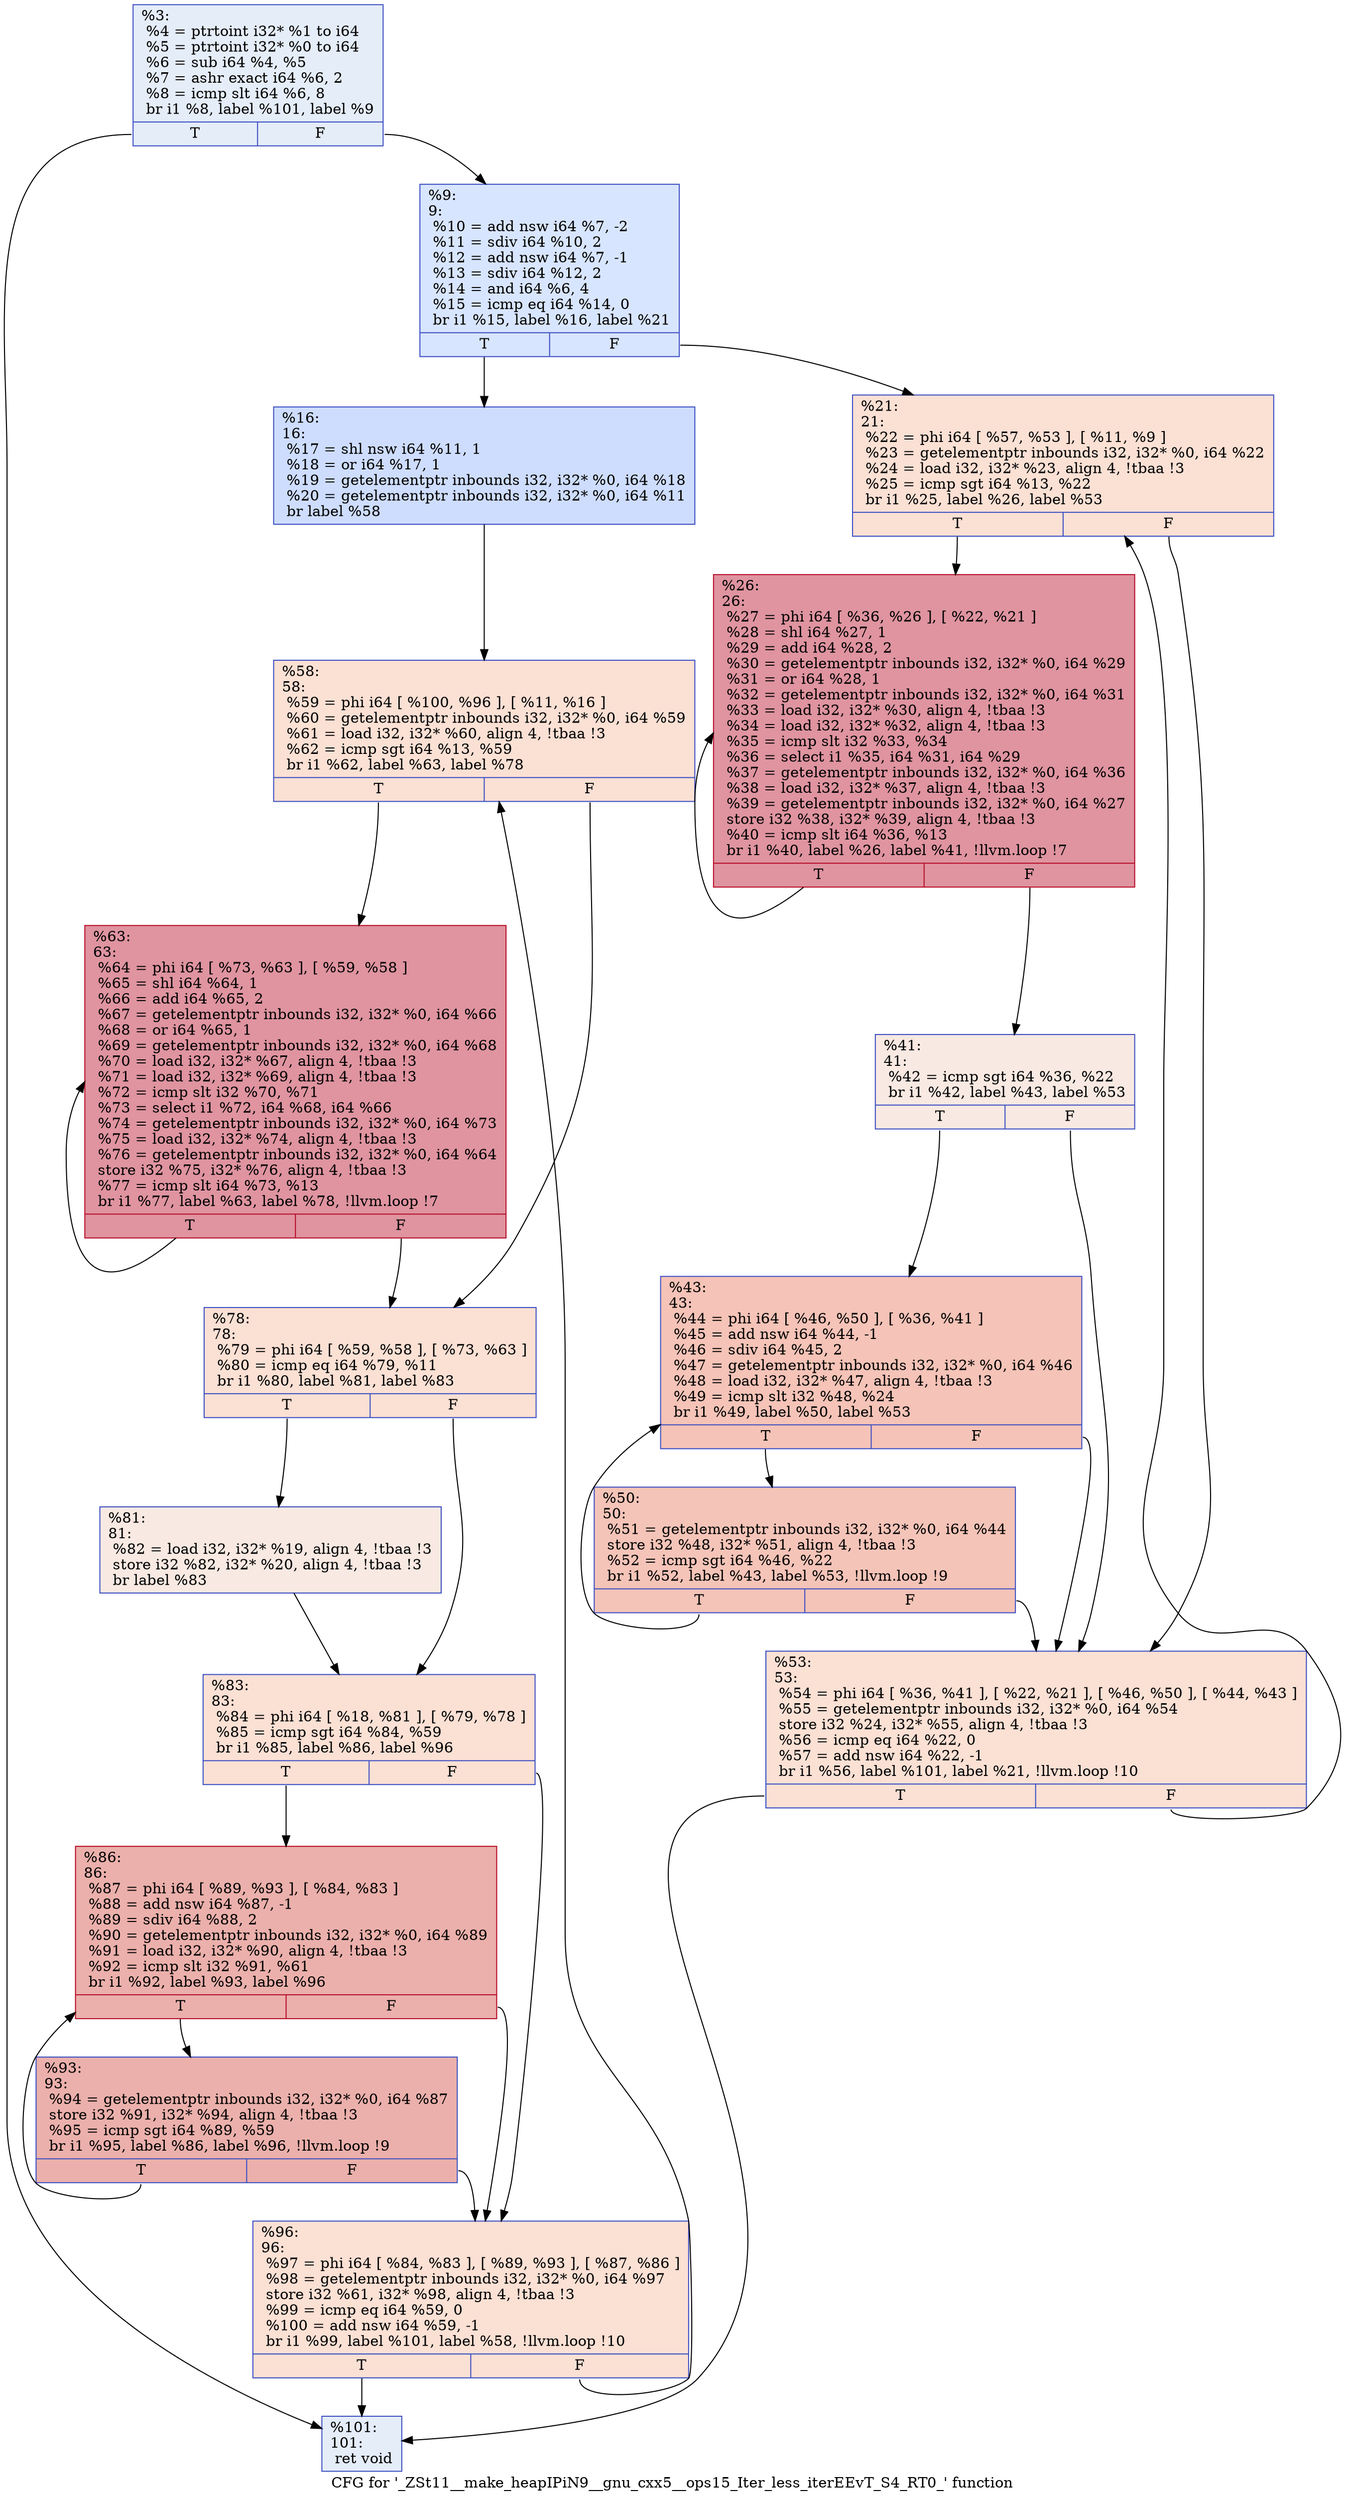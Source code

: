 digraph "CFG for '_ZSt11__make_heapIPiN9__gnu_cxx5__ops15_Iter_less_iterEEvT_S4_RT0_' function" {
	label="CFG for '_ZSt11__make_heapIPiN9__gnu_cxx5__ops15_Iter_less_iterEEvT_S4_RT0_' function";

	Node0x5614ed103a00 [shape=record,color="#3d50c3ff", style=filled, fillcolor="#c5d6f270",label="{%3:\l  %4 = ptrtoint i32* %1 to i64\l  %5 = ptrtoint i32* %0 to i64\l  %6 = sub i64 %4, %5\l  %7 = ashr exact i64 %6, 2\l  %8 = icmp slt i64 %6, 8\l  br i1 %8, label %101, label %9\l|{<s0>T|<s1>F}}"];
	Node0x5614ed103a00:s0 -> Node0x5614ed103a50;
	Node0x5614ed103a00:s1 -> Node0x5614ed10f570;
	Node0x5614ed10f570 [shape=record,color="#3d50c3ff", style=filled, fillcolor="#a7c5fe70",label="{%9:\l9:                                                \l  %10 = add nsw i64 %7, -2\l  %11 = sdiv i64 %10, 2\l  %12 = add nsw i64 %7, -1\l  %13 = sdiv i64 %12, 2\l  %14 = and i64 %6, 4\l  %15 = icmp eq i64 %14, 0\l  br i1 %15, label %16, label %21\l|{<s0>T|<s1>F}}"];
	Node0x5614ed10f570:s0 -> Node0x5614ed10f9d0;
	Node0x5614ed10f570:s1 -> Node0x5614ed10fa20;
	Node0x5614ed10f9d0 [shape=record,color="#3d50c3ff", style=filled, fillcolor="#8fb1fe70",label="{%16:\l16:                                               \l  %17 = shl nsw i64 %11, 1\l  %18 = or i64 %17, 1\l  %19 = getelementptr inbounds i32, i32* %0, i64 %18\l  %20 = getelementptr inbounds i32, i32* %0, i64 %11\l  br label %58\l}"];
	Node0x5614ed10f9d0 -> Node0x5614ed10fcf0;
	Node0x5614ed10fa20 [shape=record,color="#3d50c3ff", style=filled, fillcolor="#f7b99e70",label="{%21:\l21:                                               \l  %22 = phi i64 [ %57, %53 ], [ %11, %9 ]\l  %23 = getelementptr inbounds i32, i32* %0, i64 %22\l  %24 = load i32, i32* %23, align 4, !tbaa !3\l  %25 = icmp sgt i64 %13, %22\l  br i1 %25, label %26, label %53\l|{<s0>T|<s1>F}}"];
	Node0x5614ed10fa20:s0 -> Node0x5614ed110050;
	Node0x5614ed10fa20:s1 -> Node0x5614ed10fdb0;
	Node0x5614ed110050 [shape=record,color="#b70d28ff", style=filled, fillcolor="#b70d2870",label="{%26:\l26:                                               \l  %27 = phi i64 [ %36, %26 ], [ %22, %21 ]\l  %28 = shl i64 %27, 1\l  %29 = add i64 %28, 2\l  %30 = getelementptr inbounds i32, i32* %0, i64 %29\l  %31 = or i64 %28, 1\l  %32 = getelementptr inbounds i32, i32* %0, i64 %31\l  %33 = load i32, i32* %30, align 4, !tbaa !3\l  %34 = load i32, i32* %32, align 4, !tbaa !3\l  %35 = icmp slt i32 %33, %34\l  %36 = select i1 %35, i64 %31, i64 %29\l  %37 = getelementptr inbounds i32, i32* %0, i64 %36\l  %38 = load i32, i32* %37, align 4, !tbaa !3\l  %39 = getelementptr inbounds i32, i32* %0, i64 %27\l  store i32 %38, i32* %39, align 4, !tbaa !3\l  %40 = icmp slt i64 %36, %13\l  br i1 %40, label %26, label %41, !llvm.loop !7\l|{<s0>T|<s1>F}}"];
	Node0x5614ed110050:s0 -> Node0x5614ed110050;
	Node0x5614ed110050:s1 -> Node0x5614ed110290;
	Node0x5614ed110290 [shape=record,color="#3d50c3ff", style=filled, fillcolor="#efcebd70",label="{%41:\l41:                                               \l  %42 = icmp sgt i64 %36, %22\l  br i1 %42, label %43, label %53\l|{<s0>T|<s1>F}}"];
	Node0x5614ed110290:s0 -> Node0x5614ed114580;
	Node0x5614ed110290:s1 -> Node0x5614ed10fdb0;
	Node0x5614ed114580 [shape=record,color="#3d50c3ff", style=filled, fillcolor="#e8765c70",label="{%43:\l43:                                               \l  %44 = phi i64 [ %46, %50 ], [ %36, %41 ]\l  %45 = add nsw i64 %44, -1\l  %46 = sdiv i64 %45, 2\l  %47 = getelementptr inbounds i32, i32* %0, i64 %46\l  %48 = load i32, i32* %47, align 4, !tbaa !3\l  %49 = icmp slt i32 %48, %24\l  br i1 %49, label %50, label %53\l|{<s0>T|<s1>F}}"];
	Node0x5614ed114580:s0 -> Node0x5614ed114680;
	Node0x5614ed114580:s1 -> Node0x5614ed10fdb0;
	Node0x5614ed114680 [shape=record,color="#3d50c3ff", style=filled, fillcolor="#e97a5f70",label="{%50:\l50:                                               \l  %51 = getelementptr inbounds i32, i32* %0, i64 %44\l  store i32 %48, i32* %51, align 4, !tbaa !3\l  %52 = icmp sgt i64 %46, %22\l  br i1 %52, label %43, label %53, !llvm.loop !9\l|{<s0>T|<s1>F}}"];
	Node0x5614ed114680:s0 -> Node0x5614ed114580;
	Node0x5614ed114680:s1 -> Node0x5614ed10fdb0;
	Node0x5614ed10fdb0 [shape=record,color="#3d50c3ff", style=filled, fillcolor="#f7b99e70",label="{%53:\l53:                                               \l  %54 = phi i64 [ %36, %41 ], [ %22, %21 ], [ %46, %50 ], [ %44, %43 ]\l  %55 = getelementptr inbounds i32, i32* %0, i64 %54\l  store i32 %24, i32* %55, align 4, !tbaa !3\l  %56 = icmp eq i64 %22, 0\l  %57 = add nsw i64 %22, -1\l  br i1 %56, label %101, label %21, !llvm.loop !10\l|{<s0>T|<s1>F}}"];
	Node0x5614ed10fdb0:s0 -> Node0x5614ed103a50;
	Node0x5614ed10fdb0:s1 -> Node0x5614ed10fa20;
	Node0x5614ed10fcf0 [shape=record,color="#3d50c3ff", style=filled, fillcolor="#f7b99e70",label="{%58:\l58:                                               \l  %59 = phi i64 [ %100, %96 ], [ %11, %16 ]\l  %60 = getelementptr inbounds i32, i32* %0, i64 %59\l  %61 = load i32, i32* %60, align 4, !tbaa !3\l  %62 = icmp sgt i64 %13, %59\l  br i1 %62, label %63, label %78\l|{<s0>T|<s1>F}}"];
	Node0x5614ed10fcf0:s0 -> Node0x5614ed115a90;
	Node0x5614ed10fcf0:s1 -> Node0x5614ed115ae0;
	Node0x5614ed115a90 [shape=record,color="#b70d28ff", style=filled, fillcolor="#b70d2870",label="{%63:\l63:                                               \l  %64 = phi i64 [ %73, %63 ], [ %59, %58 ]\l  %65 = shl i64 %64, 1\l  %66 = add i64 %65, 2\l  %67 = getelementptr inbounds i32, i32* %0, i64 %66\l  %68 = or i64 %65, 1\l  %69 = getelementptr inbounds i32, i32* %0, i64 %68\l  %70 = load i32, i32* %67, align 4, !tbaa !3\l  %71 = load i32, i32* %69, align 4, !tbaa !3\l  %72 = icmp slt i32 %70, %71\l  %73 = select i1 %72, i64 %68, i64 %66\l  %74 = getelementptr inbounds i32, i32* %0, i64 %73\l  %75 = load i32, i32* %74, align 4, !tbaa !3\l  %76 = getelementptr inbounds i32, i32* %0, i64 %64\l  store i32 %75, i32* %76, align 4, !tbaa !3\l  %77 = icmp slt i64 %73, %13\l  br i1 %77, label %63, label %78, !llvm.loop !7\l|{<s0>T|<s1>F}}"];
	Node0x5614ed115a90:s0 -> Node0x5614ed115a90;
	Node0x5614ed115a90:s1 -> Node0x5614ed115ae0;
	Node0x5614ed115ae0 [shape=record,color="#3d50c3ff", style=filled, fillcolor="#f7b99e70",label="{%78:\l78:                                               \l  %79 = phi i64 [ %59, %58 ], [ %73, %63 ]\l  %80 = icmp eq i64 %79, %11\l  br i1 %80, label %81, label %83\l|{<s0>T|<s1>F}}"];
	Node0x5614ed115ae0:s0 -> Node0x5614ed116660;
	Node0x5614ed115ae0:s1 -> Node0x5614ed1166b0;
	Node0x5614ed116660 [shape=record,color="#3d50c3ff", style=filled, fillcolor="#efcebd70",label="{%81:\l81:                                               \l  %82 = load i32, i32* %19, align 4, !tbaa !3\l  store i32 %82, i32* %20, align 4, !tbaa !3\l  br label %83\l}"];
	Node0x5614ed116660 -> Node0x5614ed1166b0;
	Node0x5614ed1166b0 [shape=record,color="#3d50c3ff", style=filled, fillcolor="#f7b99e70",label="{%83:\l83:                                               \l  %84 = phi i64 [ %18, %81 ], [ %79, %78 ]\l  %85 = icmp sgt i64 %84, %59\l  br i1 %85, label %86, label %96\l|{<s0>T|<s1>F}}"];
	Node0x5614ed1166b0:s0 -> Node0x5614ed116a60;
	Node0x5614ed1166b0:s1 -> Node0x5614ed1157f0;
	Node0x5614ed116a60 [shape=record,color="#b70d28ff", style=filled, fillcolor="#d24b4070",label="{%86:\l86:                                               \l  %87 = phi i64 [ %89, %93 ], [ %84, %83 ]\l  %88 = add nsw i64 %87, -1\l  %89 = sdiv i64 %88, 2\l  %90 = getelementptr inbounds i32, i32* %0, i64 %89\l  %91 = load i32, i32* %90, align 4, !tbaa !3\l  %92 = icmp slt i32 %91, %61\l  br i1 %92, label %93, label %96\l|{<s0>T|<s1>F}}"];
	Node0x5614ed116a60:s0 -> Node0x5614ed116b60;
	Node0x5614ed116a60:s1 -> Node0x5614ed1157f0;
	Node0x5614ed116b60 [shape=record,color="#3d50c3ff", style=filled, fillcolor="#d24b4070",label="{%93:\l93:                                               \l  %94 = getelementptr inbounds i32, i32* %0, i64 %87\l  store i32 %91, i32* %94, align 4, !tbaa !3\l  %95 = icmp sgt i64 %89, %59\l  br i1 %95, label %86, label %96, !llvm.loop !9\l|{<s0>T|<s1>F}}"];
	Node0x5614ed116b60:s0 -> Node0x5614ed116a60;
	Node0x5614ed116b60:s1 -> Node0x5614ed1157f0;
	Node0x5614ed1157f0 [shape=record,color="#3d50c3ff", style=filled, fillcolor="#f7b99e70",label="{%96:\l96:                                               \l  %97 = phi i64 [ %84, %83 ], [ %89, %93 ], [ %87, %86 ]\l  %98 = getelementptr inbounds i32, i32* %0, i64 %97\l  store i32 %61, i32* %98, align 4, !tbaa !3\l  %99 = icmp eq i64 %59, 0\l  %100 = add nsw i64 %59, -1\l  br i1 %99, label %101, label %58, !llvm.loop !10\l|{<s0>T|<s1>F}}"];
	Node0x5614ed1157f0:s0 -> Node0x5614ed103a50;
	Node0x5614ed1157f0:s1 -> Node0x5614ed10fcf0;
	Node0x5614ed103a50 [shape=record,color="#3d50c3ff", style=filled, fillcolor="#c5d6f270",label="{%101:\l101:                                              \l  ret void\l}"];
}
